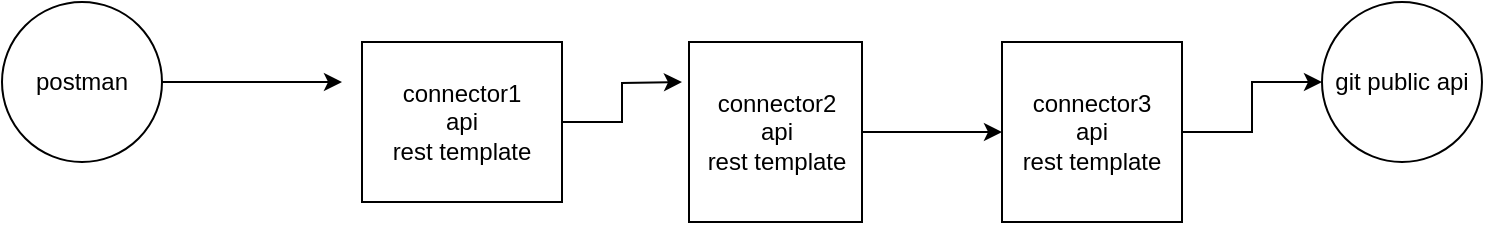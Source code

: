 <mxfile version="20.7.3" type="device"><diagram id="o9xIH0YV9CXj9ghkErzl" name="Page-1"><mxGraphModel dx="954" dy="699" grid="1" gridSize="10" guides="1" tooltips="1" connect="1" arrows="1" fold="1" page="1" pageScale="1" pageWidth="827" pageHeight="1169" math="0" shadow="0"><root><mxCell id="0"/><mxCell id="1" parent="0"/><mxCell id="toq5WhSN92kilbzOQNrv-12" style="edgeStyle=orthogonalEdgeStyle;rounded=0;orthogonalLoop=1;jettySize=auto;html=1;exitX=1;exitY=0.5;exitDx=0;exitDy=0;" edge="1" parent="1" source="toq5WhSN92kilbzOQNrv-1"><mxGeometry relative="1" as="geometry"><mxPoint x="410" y="250" as="targetPoint"/></mxGeometry></mxCell><mxCell id="toq5WhSN92kilbzOQNrv-1" value="connector1&lt;br&gt;api&lt;br&gt;rest template" style="rounded=0;whiteSpace=wrap;html=1;" vertex="1" parent="1"><mxGeometry x="250" y="230" width="100" height="80" as="geometry"/></mxCell><mxCell id="toq5WhSN92kilbzOQNrv-14" style="edgeStyle=orthogonalEdgeStyle;rounded=0;orthogonalLoop=1;jettySize=auto;html=1;exitX=1;exitY=0.5;exitDx=0;exitDy=0;entryX=0;entryY=0.5;entryDx=0;entryDy=0;" edge="1" parent="1" source="toq5WhSN92kilbzOQNrv-3" target="toq5WhSN92kilbzOQNrv-4"><mxGeometry relative="1" as="geometry"/></mxCell><mxCell id="toq5WhSN92kilbzOQNrv-3" value="connector2&lt;br&gt;api&lt;br&gt;rest template" style="rounded=0;whiteSpace=wrap;html=1;" vertex="1" parent="1"><mxGeometry x="413.5" y="230" width="86.5" height="90" as="geometry"/></mxCell><mxCell id="toq5WhSN92kilbzOQNrv-17" style="edgeStyle=orthogonalEdgeStyle;rounded=0;orthogonalLoop=1;jettySize=auto;html=1;exitX=1;exitY=0.5;exitDx=0;exitDy=0;entryX=0;entryY=0.5;entryDx=0;entryDy=0;" edge="1" parent="1" source="toq5WhSN92kilbzOQNrv-4" target="toq5WhSN92kilbzOQNrv-7"><mxGeometry relative="1" as="geometry"/></mxCell><mxCell id="toq5WhSN92kilbzOQNrv-4" value="connector3&lt;br&gt;api&lt;br&gt;rest template" style="rounded=0;whiteSpace=wrap;html=1;" vertex="1" parent="1"><mxGeometry x="570" y="230" width="90" height="90" as="geometry"/></mxCell><mxCell id="toq5WhSN92kilbzOQNrv-11" style="edgeStyle=orthogonalEdgeStyle;rounded=0;orthogonalLoop=1;jettySize=auto;html=1;" edge="1" parent="1" source="toq5WhSN92kilbzOQNrv-5"><mxGeometry relative="1" as="geometry"><mxPoint x="240" y="250" as="targetPoint"/></mxGeometry></mxCell><mxCell id="toq5WhSN92kilbzOQNrv-5" value="postman&lt;br&gt;" style="ellipse;whiteSpace=wrap;html=1;aspect=fixed;" vertex="1" parent="1"><mxGeometry x="70" y="210" width="80" height="80" as="geometry"/></mxCell><mxCell id="toq5WhSN92kilbzOQNrv-7" value="git public api&lt;br&gt;" style="ellipse;whiteSpace=wrap;html=1;aspect=fixed;" vertex="1" parent="1"><mxGeometry x="730" y="210" width="80" height="80" as="geometry"/></mxCell></root></mxGraphModel></diagram></mxfile>